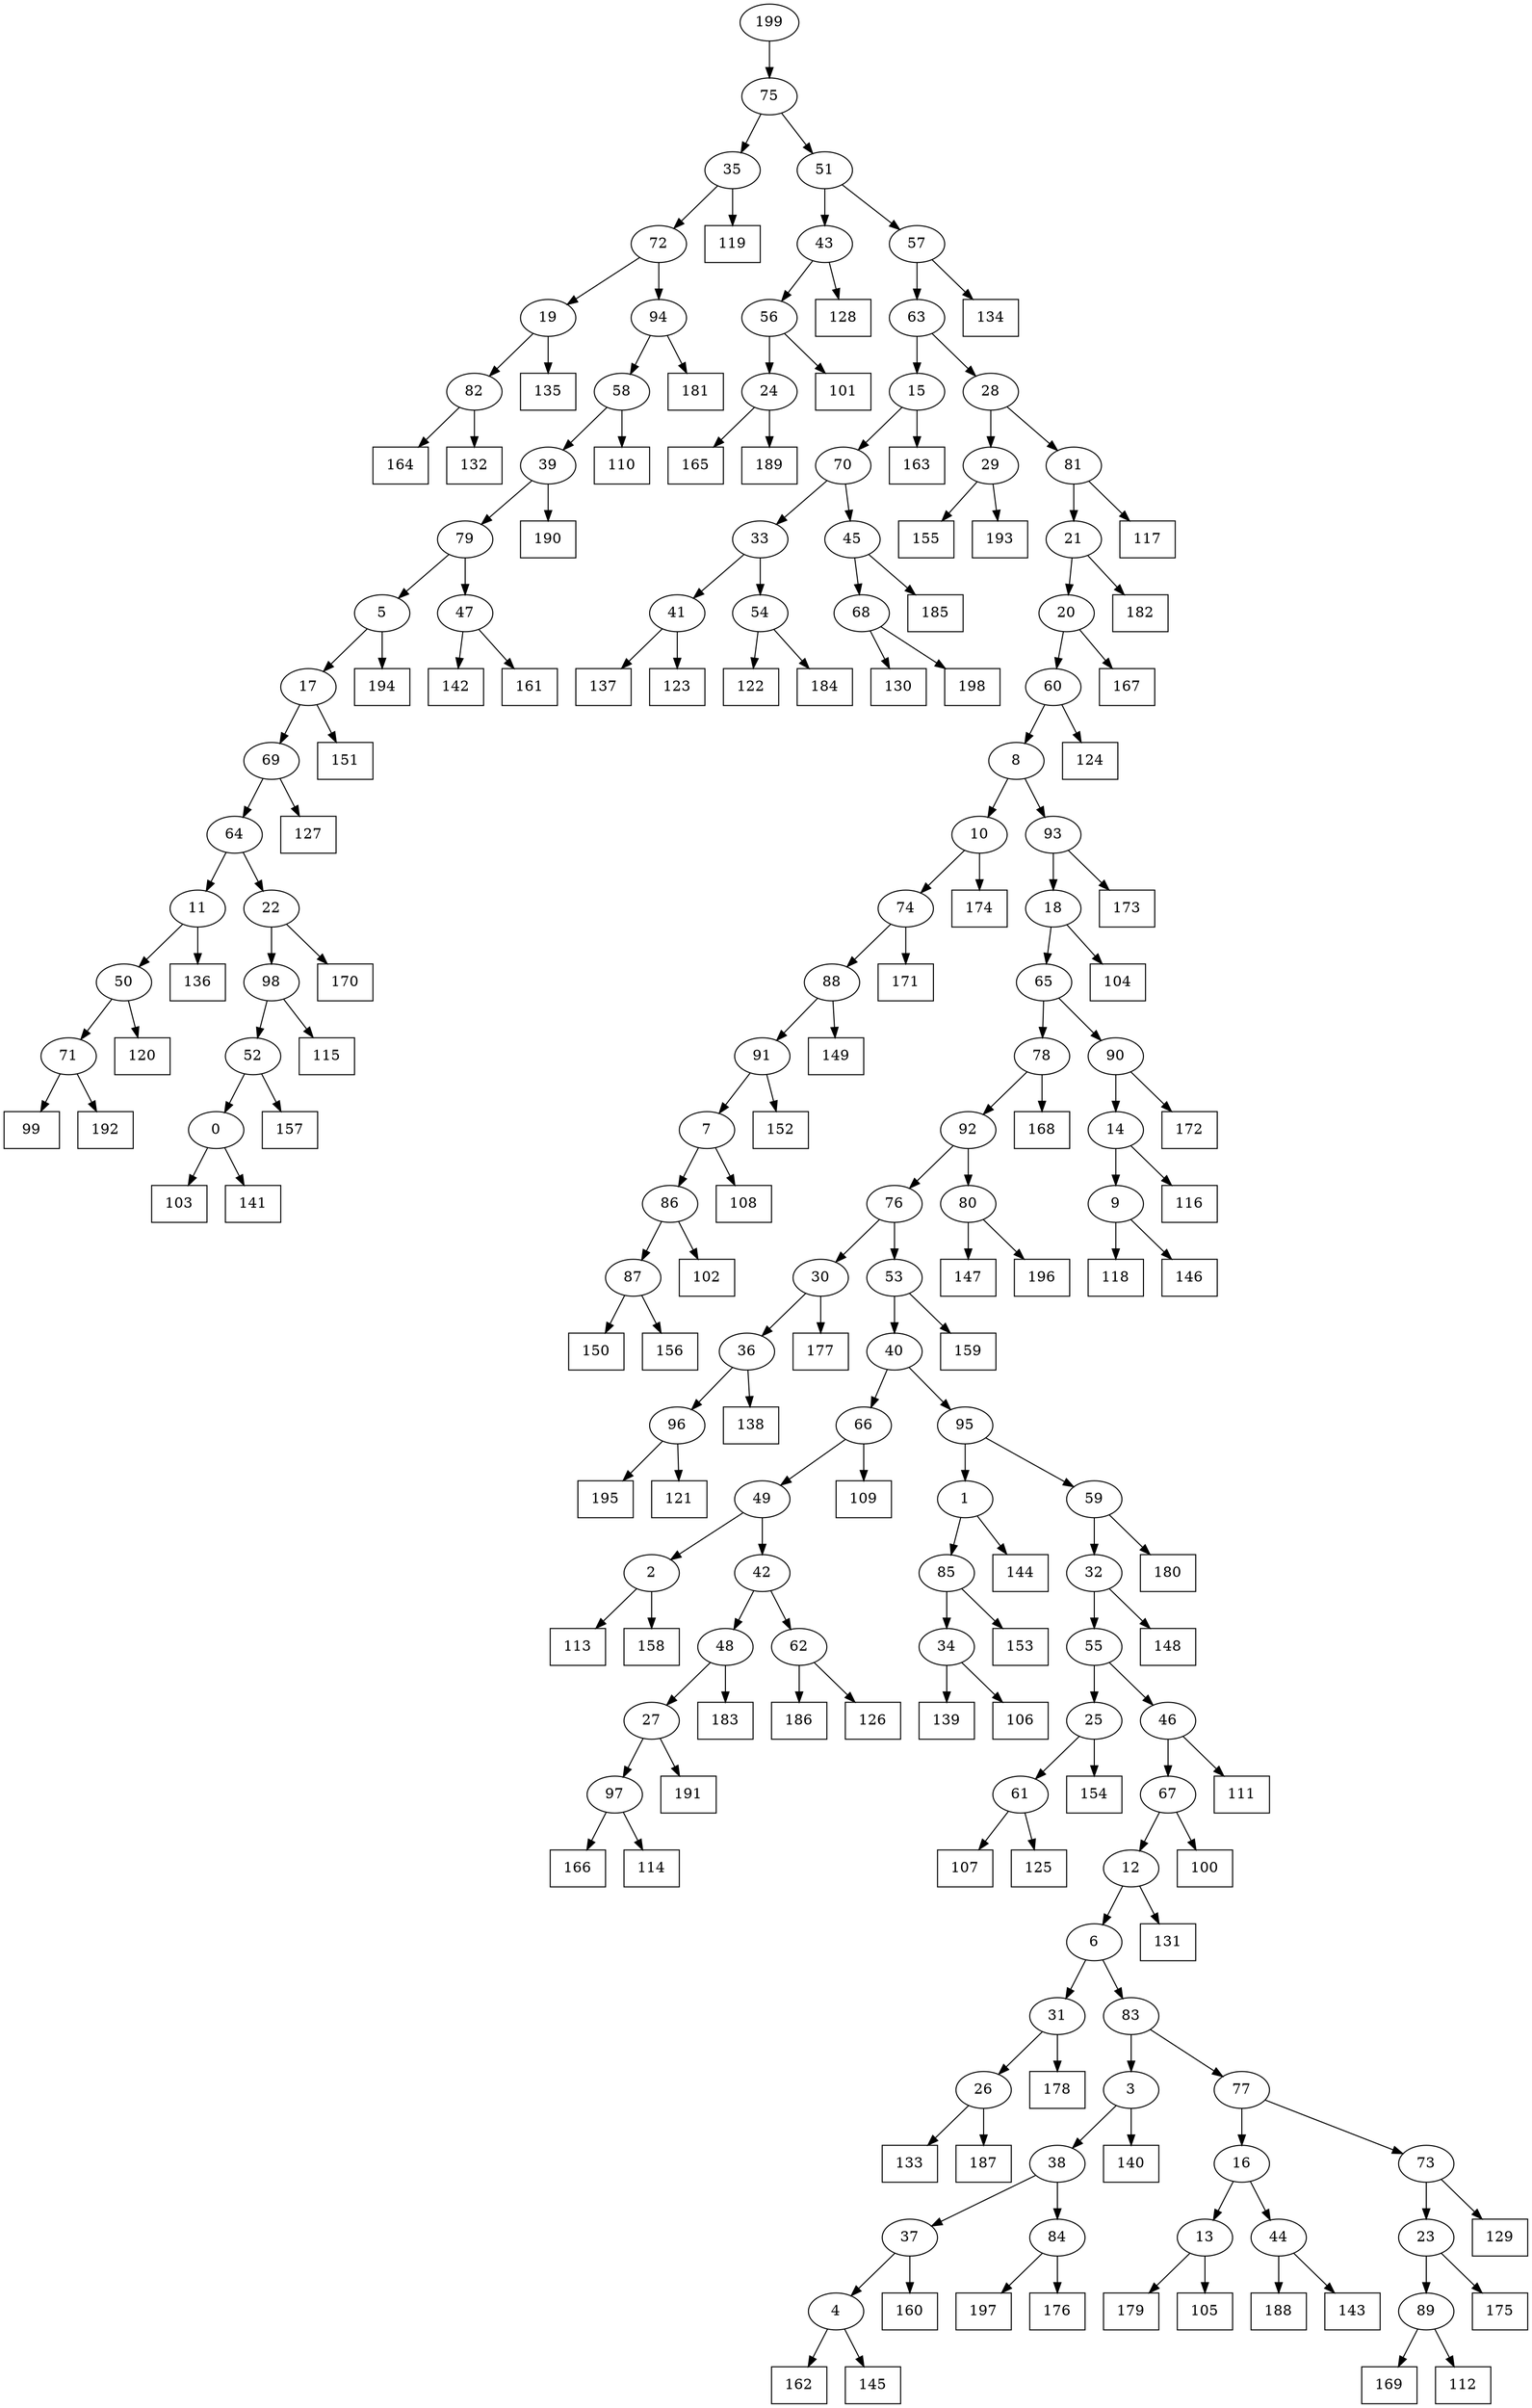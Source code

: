 digraph G {
0[label="0"];
1[label="1"];
2[label="2"];
3[label="3"];
4[label="4"];
5[label="5"];
6[label="6"];
7[label="7"];
8[label="8"];
9[label="9"];
10[label="10"];
11[label="11"];
12[label="12"];
13[label="13"];
14[label="14"];
15[label="15"];
16[label="16"];
17[label="17"];
18[label="18"];
19[label="19"];
20[label="20"];
21[label="21"];
22[label="22"];
23[label="23"];
24[label="24"];
25[label="25"];
26[label="26"];
27[label="27"];
28[label="28"];
29[label="29"];
30[label="30"];
31[label="31"];
32[label="32"];
33[label="33"];
34[label="34"];
35[label="35"];
36[label="36"];
37[label="37"];
38[label="38"];
39[label="39"];
40[label="40"];
41[label="41"];
42[label="42"];
43[label="43"];
44[label="44"];
45[label="45"];
46[label="46"];
47[label="47"];
48[label="48"];
49[label="49"];
50[label="50"];
51[label="51"];
52[label="52"];
53[label="53"];
54[label="54"];
55[label="55"];
56[label="56"];
57[label="57"];
58[label="58"];
59[label="59"];
60[label="60"];
61[label="61"];
62[label="62"];
63[label="63"];
64[label="64"];
65[label="65"];
66[label="66"];
67[label="67"];
68[label="68"];
69[label="69"];
70[label="70"];
71[label="71"];
72[label="72"];
73[label="73"];
74[label="74"];
75[label="75"];
76[label="76"];
77[label="77"];
78[label="78"];
79[label="79"];
80[label="80"];
81[label="81"];
82[label="82"];
83[label="83"];
84[label="84"];
85[label="85"];
86[label="86"];
87[label="87"];
88[label="88"];
89[label="89"];
90[label="90"];
91[label="91"];
92[label="92"];
93[label="93"];
94[label="94"];
95[label="95"];
96[label="96"];
97[label="97"];
98[label="98"];
99[shape=box,label="103"];
100[shape=box,label="137"];
101[shape=box,label="164"];
102[shape=box,label="150"];
103[shape=box,label="159"];
104[shape=box,label="133"];
105[shape=box,label="178"];
106[shape=box,label="139"];
107[shape=box,label="183"];
108[shape=box,label="157"];
109[shape=box,label="136"];
110[shape=box,label="171"];
111[shape=box,label="195"];
112[shape=box,label="110"];
113[shape=box,label="128"];
114[shape=box,label="148"];
115[shape=box,label="141"];
116[shape=box,label="172"];
117[shape=box,label="147"];
118[shape=box,label="194"];
119[shape=box,label="162"];
120[shape=box,label="142"];
121[shape=box,label="102"];
122[shape=box,label="130"];
123[shape=box,label="107"];
124[shape=box,label="99"];
125[shape=box,label="153"];
126[shape=box,label="163"];
127[shape=box,label="115"];
128[shape=box,label="111"];
129[shape=box,label="117"];
130[shape=box,label="161"];
131[shape=box,label="109"];
132[shape=box,label="100"];
133[shape=box,label="155"];
134[shape=box,label="197"];
135[shape=box,label="116"];
136[shape=box,label="173"];
137[shape=box,label="186"];
138[shape=box,label="135"];
139[shape=box,label="132"];
140[shape=box,label="156"];
141[shape=box,label="169"];
142[shape=box,label="187"];
143[shape=box,label="151"];
144[shape=box,label="140"];
145[shape=box,label="144"];
146[shape=box,label="190"];
147[shape=box,label="179"];
148[shape=box,label="134"];
149[shape=box,label="104"];
150[shape=box,label="149"];
151[shape=box,label="112"];
152[shape=box,label="152"];
153[shape=box,label="177"];
154[shape=box,label="165"];
155[shape=box,label="106"];
156[shape=box,label="124"];
157[shape=box,label="176"];
158[shape=box,label="131"];
159[shape=box,label="196"];
160[shape=box,label="160"];
161[shape=box,label="105"];
162[shape=box,label="145"];
163[shape=box,label="191"];
164[shape=box,label="101"];
165[shape=box,label="167"];
166[shape=box,label="166"];
167[shape=box,label="122"];
168[shape=box,label="118"];
169[shape=box,label="154"];
170[shape=box,label="174"];
171[shape=box,label="182"];
172[shape=box,label="188"];
173[shape=box,label="127"];
174[shape=box,label="113"];
175[shape=box,label="198"];
176[shape=box,label="108"];
177[shape=box,label="129"];
178[shape=box,label="123"];
179[shape=box,label="189"];
180[shape=box,label="146"];
181[shape=box,label="114"];
182[shape=box,label="184"];
183[shape=box,label="158"];
184[shape=box,label="121"];
185[shape=box,label="143"];
186[shape=box,label="126"];
187[shape=box,label="181"];
188[shape=box,label="168"];
189[shape=box,label="125"];
190[shape=box,label="119"];
191[shape=box,label="193"];
192[shape=box,label="138"];
193[shape=box,label="192"];
194[shape=box,label="120"];
195[shape=box,label="170"];
196[shape=box,label="175"];
197[shape=box,label="180"];
198[shape=box,label="185"];
199[label="199"];
68->175 ;
80->159 ;
61->123 ;
96->184 ;
29->133 ;
3->144 ;
18->65 ;
32->114 ;
7->176 ;
89->141 ;
15->126 ;
47->120 ;
97->181 ;
31->105 ;
28->29 ;
57->148 ;
26->142 ;
50->194 ;
70->33 ;
27->97 ;
37->160 ;
2->174 ;
80->117 ;
44->172 ;
9->168 ;
30->153 ;
71->124 ;
84->134 ;
25->169 ;
97->166 ;
13->161 ;
11->50 ;
20->60 ;
49->42 ;
56->164 ;
68->122 ;
75->35 ;
12->158 ;
19->138 ;
30->36 ;
61->189 ;
60->156 ;
64->11 ;
36->96 ;
54->182 ;
77->16 ;
39->146 ;
59->197 ;
70->45 ;
45->68 ;
43->113 ;
38->37 ;
45->198 ;
35->72 ;
35->190 ;
3->38 ;
53->103 ;
69->64 ;
81->21 ;
98->52 ;
95->59 ;
89->151 ;
10->170 ;
79->5 ;
5->118 ;
62->186 ;
43->56 ;
56->24 ;
39->79 ;
59->32 ;
73->23 ;
23->89 ;
93->136 ;
66->49 ;
49->2 ;
79->47 ;
47->130 ;
22->98 ;
98->127 ;
0->115 ;
64->22 ;
22->195 ;
26->104 ;
11->109 ;
91->152 ;
63->28 ;
16->13 ;
13->147 ;
36->192 ;
9->180 ;
199->75 ;
58->112 ;
86->87 ;
87->140 ;
69->173 ;
76->53 ;
53->40 ;
38->84 ;
84->157 ;
1->145 ;
48->107 ;
8->93 ;
93->18 ;
29->191 ;
82->139 ;
94->58 ;
87->102 ;
27->163 ;
74->110 ;
17->69 ;
18->149 ;
88->150 ;
74->88 ;
88->91 ;
60->8 ;
58->39 ;
33->54 ;
42->48 ;
48->27 ;
90->116 ;
57->63 ;
40->95 ;
40->66 ;
66->131 ;
65->90 ;
78->92 ;
92->80 ;
4->162 ;
7->86 ;
86->121 ;
85->125 ;
50->71 ;
71->193 ;
37->4 ;
34->106 ;
67->132 ;
91->7 ;
12->6 ;
21->171 ;
55->25 ;
65->78 ;
51->57 ;
42->62 ;
6->83 ;
83->77 ;
4->119 ;
14->9 ;
10->74 ;
5->17 ;
17->143 ;
52->108 ;
54->167 ;
63->15 ;
15->70 ;
6->31 ;
31->26 ;
25->61 ;
83->3 ;
52->0 ;
0->99 ;
72->19 ;
95->1 ;
90->14 ;
14->135 ;
1->85 ;
92->76 ;
76->30 ;
23->196 ;
85->34 ;
34->155 ;
82->101 ;
46->128 ;
78->188 ;
32->55 ;
55->46 ;
24->179 ;
33->41 ;
41->178 ;
96->111 ;
46->67 ;
67->12 ;
41->100 ;
21->20 ;
20->165 ;
8->10 ;
77->73 ;
73->177 ;
2->183 ;
16->44 ;
44->185 ;
19->82 ;
28->81 ;
81->129 ;
24->154 ;
75->51 ;
51->43 ;
62->137 ;
72->94 ;
94->187 ;
}
